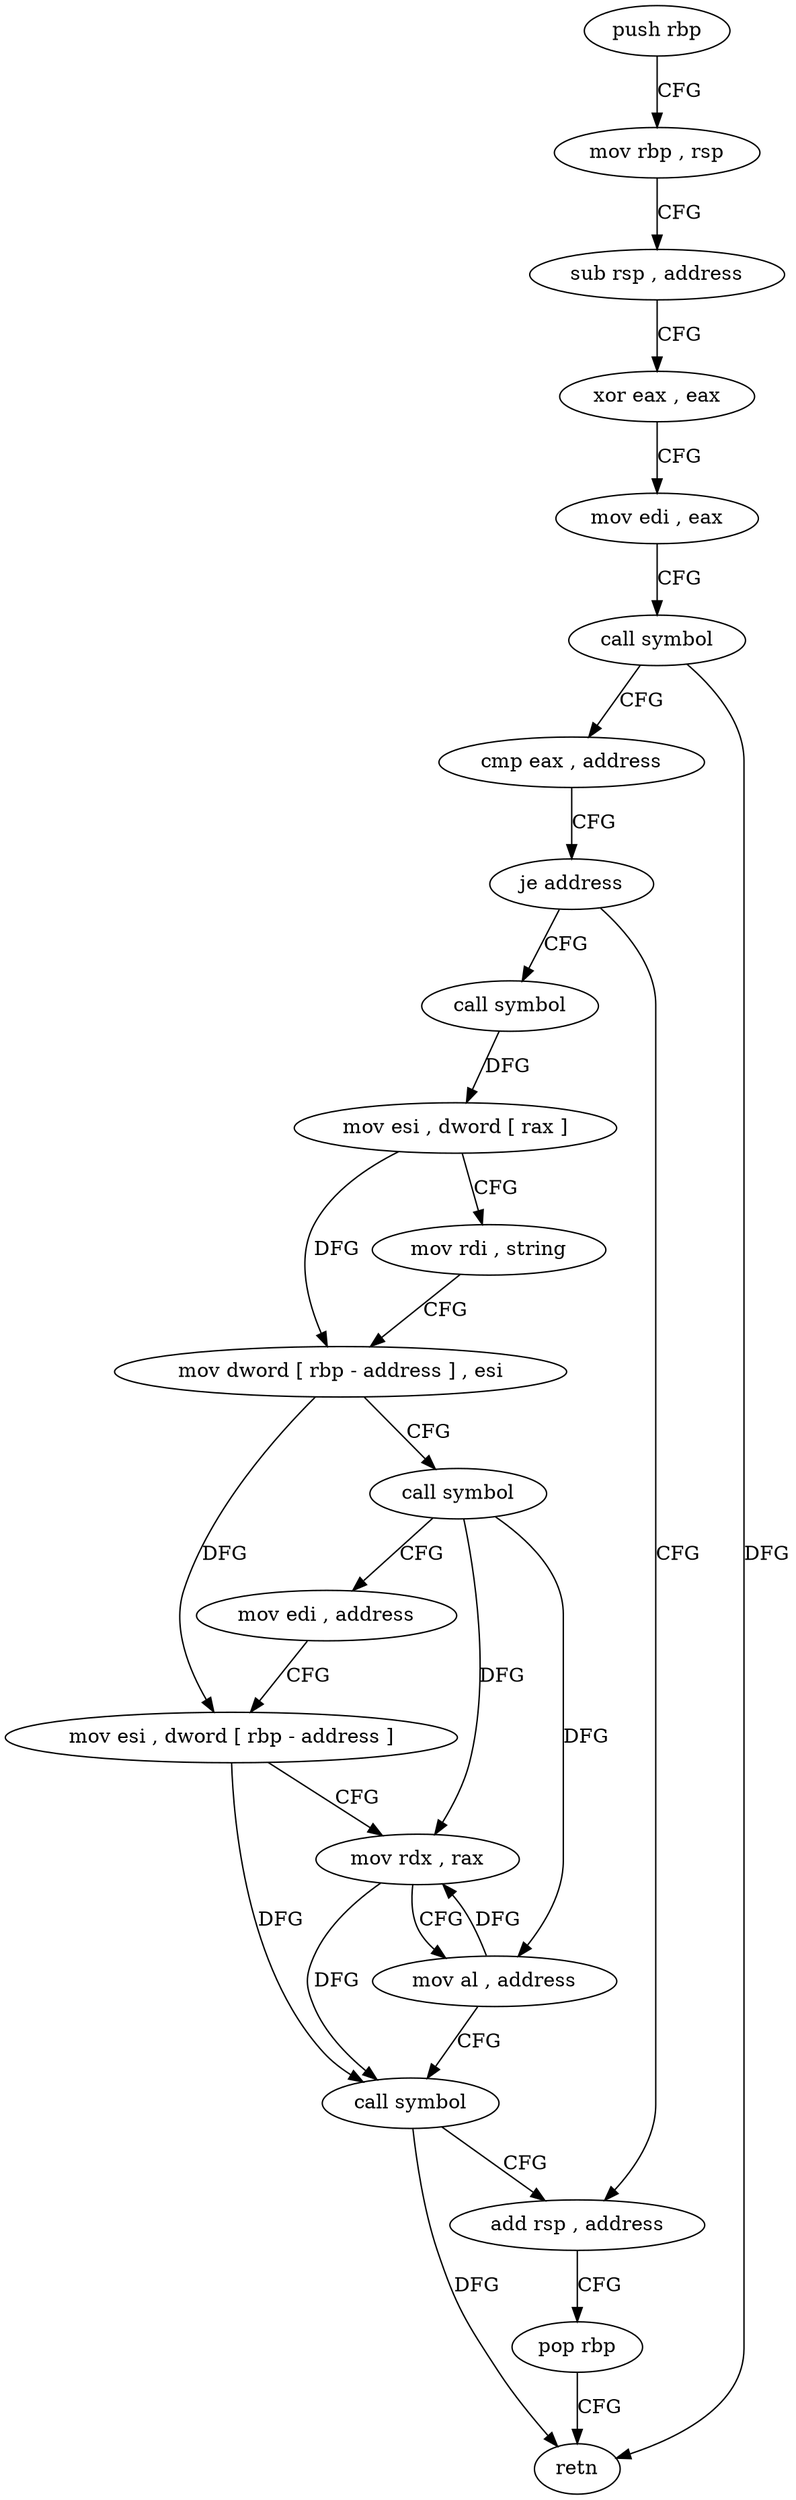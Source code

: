 digraph "func" {
"4237904" [label = "push rbp" ]
"4237905" [label = "mov rbp , rsp" ]
"4237908" [label = "sub rsp , address" ]
"4237912" [label = "xor eax , eax" ]
"4237914" [label = "mov edi , eax" ]
"4237916" [label = "call symbol" ]
"4237921" [label = "cmp eax , address" ]
"4237924" [label = "je address" ]
"4237973" [label = "add rsp , address" ]
"4237930" [label = "call symbol" ]
"4237977" [label = "pop rbp" ]
"4237978" [label = "retn" ]
"4237935" [label = "mov esi , dword [ rax ]" ]
"4237937" [label = "mov rdi , string" ]
"4237947" [label = "mov dword [ rbp - address ] , esi" ]
"4237950" [label = "call symbol" ]
"4237955" [label = "mov edi , address" ]
"4237960" [label = "mov esi , dword [ rbp - address ]" ]
"4237963" [label = "mov rdx , rax" ]
"4237966" [label = "mov al , address" ]
"4237968" [label = "call symbol" ]
"4237904" -> "4237905" [ label = "CFG" ]
"4237905" -> "4237908" [ label = "CFG" ]
"4237908" -> "4237912" [ label = "CFG" ]
"4237912" -> "4237914" [ label = "CFG" ]
"4237914" -> "4237916" [ label = "CFG" ]
"4237916" -> "4237921" [ label = "CFG" ]
"4237916" -> "4237978" [ label = "DFG" ]
"4237921" -> "4237924" [ label = "CFG" ]
"4237924" -> "4237973" [ label = "CFG" ]
"4237924" -> "4237930" [ label = "CFG" ]
"4237973" -> "4237977" [ label = "CFG" ]
"4237930" -> "4237935" [ label = "DFG" ]
"4237977" -> "4237978" [ label = "CFG" ]
"4237935" -> "4237937" [ label = "CFG" ]
"4237935" -> "4237947" [ label = "DFG" ]
"4237937" -> "4237947" [ label = "CFG" ]
"4237947" -> "4237950" [ label = "CFG" ]
"4237947" -> "4237960" [ label = "DFG" ]
"4237950" -> "4237955" [ label = "CFG" ]
"4237950" -> "4237963" [ label = "DFG" ]
"4237950" -> "4237966" [ label = "DFG" ]
"4237955" -> "4237960" [ label = "CFG" ]
"4237960" -> "4237963" [ label = "CFG" ]
"4237960" -> "4237968" [ label = "DFG" ]
"4237963" -> "4237966" [ label = "CFG" ]
"4237963" -> "4237968" [ label = "DFG" ]
"4237966" -> "4237968" [ label = "CFG" ]
"4237966" -> "4237963" [ label = "DFG" ]
"4237968" -> "4237973" [ label = "CFG" ]
"4237968" -> "4237978" [ label = "DFG" ]
}
